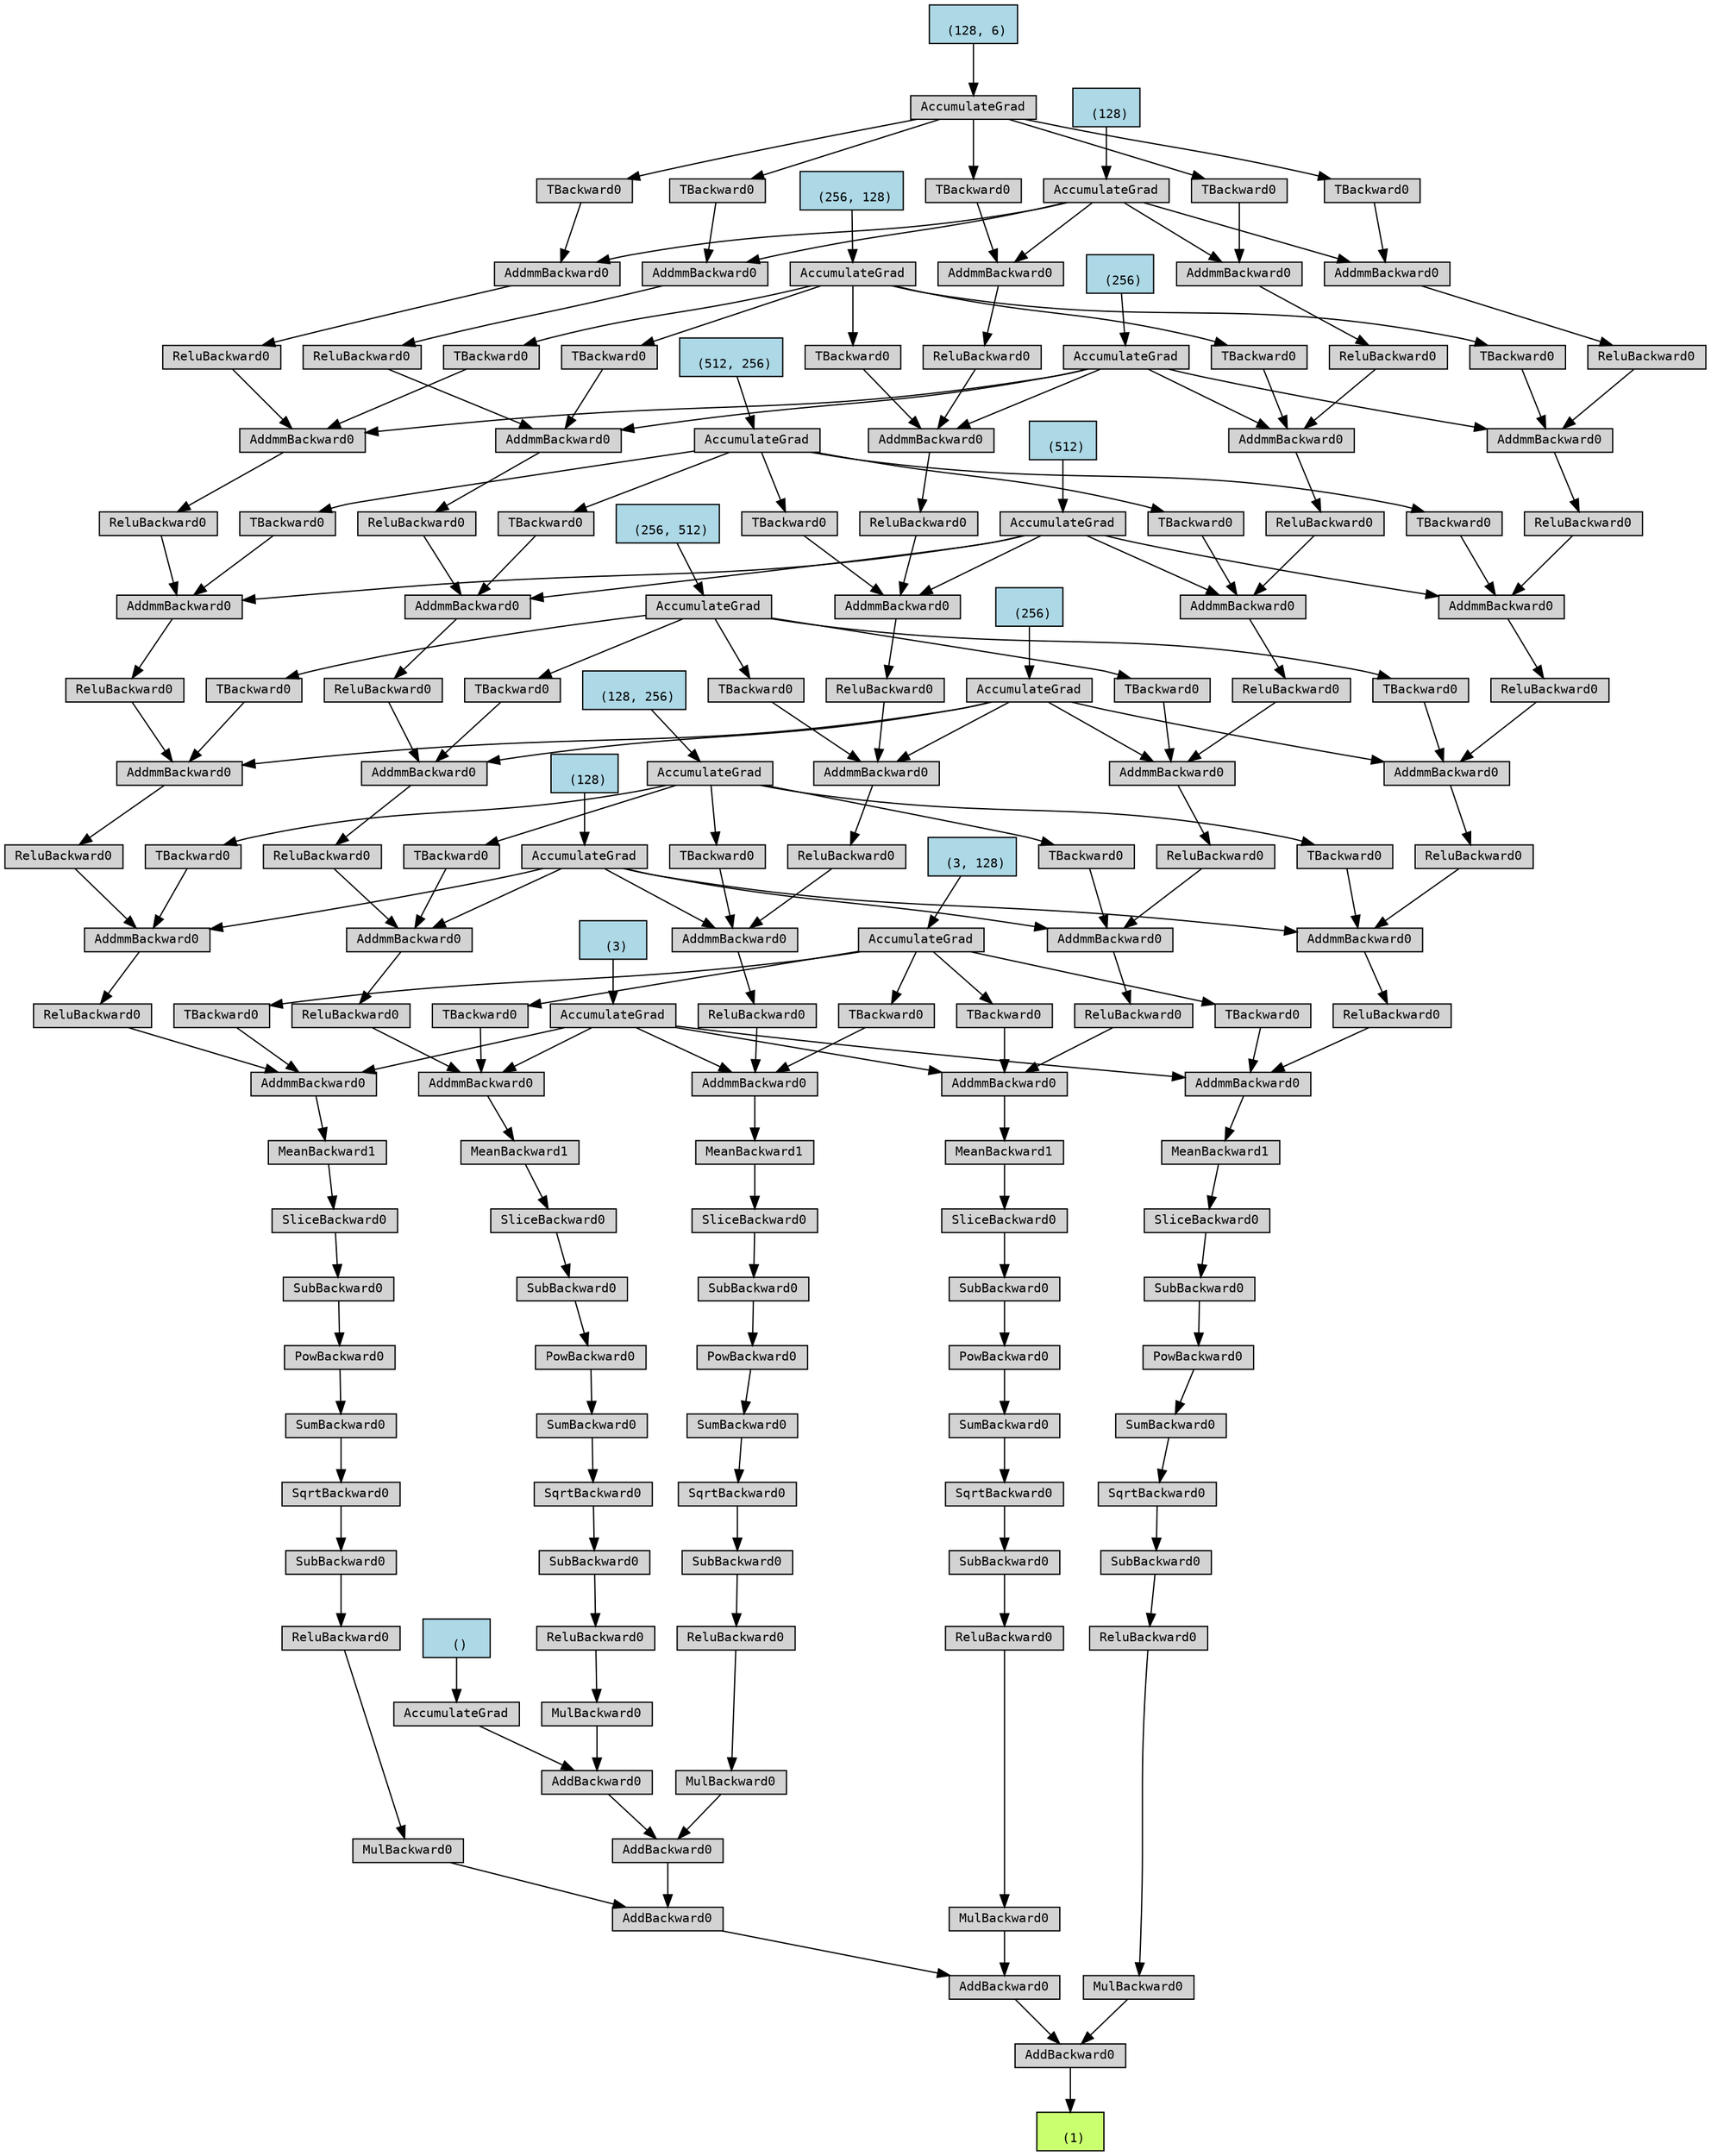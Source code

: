 digraph {
	graph [size="55.65,55.65"]
	node [align=left fontname=monospace fontsize=10 height=0.2 ranksep=0.1 shape=box style=filled]
	139755872443648 [label="
 (1)" fillcolor=darkolivegreen1]
	139755872358304 [label=AddBackward0]
	139755872365936 -> 139755872358304
	139755872365936 [label=AddBackward0]
	139755872369872 -> 139755872365936
	139755872369872 [label=AddBackward0]
	139755872518640 -> 139755872369872
	139755872518640 [label=AddBackward0]
	139755872518784 -> 139755872518640
	139755872518784 [label=AddBackward0]
	139755872518928 -> 139755872518784
	139755987561872 [label="
 ()" fillcolor=lightblue]
	139755987561872 -> 139755872518928
	139755872518928 [label=AccumulateGrad]
	139755872518880 -> 139755872518784
	139755872518880 [label=MulBackward0]
	139755872518976 -> 139755872518880
	139755872518976 [label=ReluBackward0]
	139755872519168 -> 139755872518976
	139755872519168 [label=SubBackward0]
	139755872519264 -> 139755872519168
	139755872519264 [label=SqrtBackward0]
	139755872519360 -> 139755872519264
	139755872519360 [label=SumBackward0]
	139755872519456 -> 139755872519360
	139755872519456 [label=PowBackward0]
	139755872519552 -> 139755872519456
	139755872519552 [label=SubBackward0]
	139755872519648 -> 139755872519552
	139755872519648 [label=SliceBackward0]
	139755872519744 -> 139755872519648
	139755872519744 [label=MeanBackward1]
	139755872519840 -> 139755872519744
	139755872519840 [label=AddmmBackward0]
	139756086607152 -> 139755872519840
	139756086629920 [label="
 (3)" fillcolor=lightblue]
	139756086629920 -> 139756086607152
	139756086607152 [label=AccumulateGrad]
	139755872519936 -> 139755872519840
	139755872519936 [label=ReluBackward0]
	139755872519984 -> 139755872519936
	139755872519984 [label=AddmmBackward0]
	139756086606480 -> 139755872519984
	139756086629760 [label="
 (128)" fillcolor=lightblue]
	139756086629760 -> 139756086606480
	139756086606480 [label=AccumulateGrad]
	139755872520176 -> 139755872519984
	139755872520176 [label=ReluBackward0]
	139755872520224 -> 139755872520176
	139755872520224 [label=AddmmBackward0]
	139756086597888 -> 139755872520224
	139756086629680 [label="
 (256)" fillcolor=lightblue]
	139756086629680 -> 139756086597888
	139756086597888 [label=AccumulateGrad]
	139755872520416 -> 139755872520224
	139755872520416 [label=ReluBackward0]
	139755872520464 -> 139755872520416
	139755872520464 [label=AddmmBackward0]
	139756086597600 -> 139755872520464
	139756086629440 [label="
 (512)" fillcolor=lightblue]
	139756086629440 -> 139756086597600
	139756086597600 [label=AccumulateGrad]
	139755872520656 -> 139755872520464
	139755872520656 [label=ReluBackward0]
	139755872520704 -> 139755872520656
	139755872520704 [label=AddmmBackward0]
	139756086597264 -> 139755872520704
	139755986077392 [label="
 (256)" fillcolor=lightblue]
	139755986077392 -> 139756086597264
	139756086597264 [label=AccumulateGrad]
	139755872520896 -> 139755872520704
	139755872520896 [label=ReluBackward0]
	139755872520944 -> 139755872520896
	139755872520944 [label=AddmmBackward0]
	139756086604944 -> 139755872520944
	139755986079632 [label="
 (128)" fillcolor=lightblue]
	139755986079632 -> 139756086604944
	139756086604944 [label=AccumulateGrad]
	139755872521136 -> 139755872520944
	139755872521136 [label=TBackward0]
	139756086604752 -> 139755872521136
	139756086252768 [label="
 (128, 6)" fillcolor=lightblue]
	139756086252768 -> 139756086604752
	139756086604752 [label=AccumulateGrad]
	139755872520848 -> 139755872520704
	139755872520848 [label=TBackward0]
	139756086604560 -> 139755872520848
	139755986483568 [label="
 (256, 128)" fillcolor=lightblue]
	139755986483568 -> 139756086604560
	139756086604560 [label=AccumulateGrad]
	139755872520608 -> 139755872520464
	139755872520608 [label=TBackward0]
	139756086605040 -> 139755872520608
	139755988848048 [label="
 (512, 256)" fillcolor=lightblue]
	139755988848048 -> 139756086605040
	139756086605040 [label=AccumulateGrad]
	139755872520368 -> 139755872520224
	139755872520368 [label=TBackward0]
	139756086597216 -> 139755872520368
	139756086629520 [label="
 (256, 512)" fillcolor=lightblue]
	139756086629520 -> 139756086597216
	139756086597216 [label=AccumulateGrad]
	139755872520128 -> 139755872519984
	139755872520128 [label=TBackward0]
	139756086605760 -> 139755872520128
	139756086629600 [label="
 (128, 256)" fillcolor=lightblue]
	139756086629600 -> 139756086605760
	139756086605760 [label=AccumulateGrad]
	139755872519888 -> 139755872519840
	139755872519888 [label=TBackward0]
	139756086606048 -> 139755872519888
	139756086629840 [label="
 (3, 128)" fillcolor=lightblue]
	139756086629840 -> 139756086606048
	139756086606048 [label=AccumulateGrad]
	139755872518736 -> 139755872518640
	139755872518736 [label=MulBackward0]
	139755872519120 -> 139755872518736
	139755872519120 [label=ReluBackward0]
	139755872519312 -> 139755872519120
	139755872519312 [label=SubBackward0]
	139755872519504 -> 139755872519312
	139755872519504 [label=SqrtBackward0]
	139755872519696 -> 139755872519504
	139755872519696 [label=SumBackward0]
	139755872519072 -> 139755872519696
	139755872519072 [label=PowBackward0]
	139755872521280 -> 139755872519072
	139755872521280 [label=SubBackward0]
	139755872520080 -> 139755872521280
	139755872520080 [label=SliceBackward0]
	139755872520320 -> 139755872520080
	139755872520320 [label=MeanBackward1]
	139755872520560 -> 139755872520320
	139755872520560 [label=AddmmBackward0]
	139756086607152 -> 139755872520560
	139755872520800 -> 139755872520560
	139755872520800 [label=ReluBackward0]
	139755872521232 -> 139755872520800
	139755872521232 [label=AddmmBackward0]
	139756086606480 -> 139755872521232
	139755872521328 -> 139755872521232
	139755872521328 [label=ReluBackward0]
	139755872521472 -> 139755872521328
	139755872521472 [label=AddmmBackward0]
	139756086597888 -> 139755872521472
	139755872521568 -> 139755872521472
	139755872521568 [label=ReluBackward0]
	139755872521712 -> 139755872521568
	139755872521712 [label=AddmmBackward0]
	139756086597600 -> 139755872521712
	139755872521808 -> 139755872521712
	139755872521808 [label=ReluBackward0]
	139755872521952 -> 139755872521808
	139755872521952 [label=AddmmBackward0]
	139756086597264 -> 139755872521952
	139755872522048 -> 139755872521952
	139755872522048 [label=ReluBackward0]
	139755872522192 -> 139755872522048
	139755872522192 [label=AddmmBackward0]
	139756086604944 -> 139755872522192
	139755872522288 -> 139755872522192
	139755872522288 [label=TBackward0]
	139756086604752 -> 139755872522288
	139755872522000 -> 139755872521952
	139755872522000 [label=TBackward0]
	139756086604560 -> 139755872522000
	139755872521760 -> 139755872521712
	139755872521760 [label=TBackward0]
	139756086605040 -> 139755872521760
	139755872521520 -> 139755872521472
	139755872521520 [label=TBackward0]
	139756086597216 -> 139755872521520
	139755872521184 -> 139755872521232
	139755872521184 [label=TBackward0]
	139756086605760 -> 139755872521184
	139755872520752 -> 139755872520560
	139755872520752 [label=TBackward0]
	139756086606048 -> 139755872520752
	139755872518448 -> 139755872369872
	139755872518448 [label=MulBackward0]
	139755872519216 -> 139755872518448
	139755872519216 [label=ReluBackward0]
	139755872519600 -> 139755872519216
	139755872519600 [label=SubBackward0]
	139755872521040 -> 139755872519600
	139755872521040 [label=SqrtBackward0]
	139755872520272 -> 139755872521040
	139755872520272 [label=SumBackward0]
	139755872518832 -> 139755872520272
	139755872518832 [label=PowBackward0]
	139755872520992 -> 139755872518832
	139755872520992 [label=SubBackward0]
	139755872521376 -> 139755872520992
	139755872521376 [label=SliceBackward0]
	139755872521616 -> 139755872521376
	139755872521616 [label=MeanBackward1]
	139755872521856 -> 139755872521616
	139755872521856 [label=AddmmBackward0]
	139756086607152 -> 139755872521856
	139755872522240 -> 139755872521856
	139755872522240 [label=ReluBackward0]
	139755872522096 -> 139755872522240
	139755872522096 [label=AddmmBackward0]
	139756086606480 -> 139755872522096
	139755872522480 -> 139755872522096
	139755872522480 [label=ReluBackward0]
	139755872522624 -> 139755872522480
	139755872522624 [label=AddmmBackward0]
	139756086597888 -> 139755872522624
	139755872522720 -> 139755872522624
	139755872522720 [label=ReluBackward0]
	139755872522864 -> 139755872522720
	139755872522864 [label=AddmmBackward0]
	139756086597600 -> 139755872522864
	139755872522960 -> 139755872522864
	139755872522960 [label=ReluBackward0]
	139755872523104 -> 139755872522960
	139755872523104 [label=AddmmBackward0]
	139756086597264 -> 139755872523104
	139755872523200 -> 139755872523104
	139755872523200 [label=ReluBackward0]
	139755872523344 -> 139755872523200
	139755872523344 [label=AddmmBackward0]
	139756086604944 -> 139755872523344
	139755872523440 -> 139755872523344
	139755872523440 [label=TBackward0]
	139756086604752 -> 139755872523440
	139755872523152 -> 139755872523104
	139755872523152 [label=TBackward0]
	139756086604560 -> 139755872523152
	139755872522912 -> 139755872522864
	139755872522912 [label=TBackward0]
	139756086605040 -> 139755872522912
	139755872522672 -> 139755872522624
	139755872522672 [label=TBackward0]
	139756086597216 -> 139755872522672
	139755872522432 -> 139755872522096
	139755872522432 [label=TBackward0]
	139756086605760 -> 139755872522432
	139755872521904 -> 139755872521856
	139755872521904 [label=TBackward0]
	139756086606048 -> 139755872521904
	139755872518496 -> 139755872365936
	139755872518496 [label=MulBackward0]
	139755872519408 -> 139755872518496
	139755872519408 [label=ReluBackward0]
	139755872520032 -> 139755872519408
	139755872520032 [label=SubBackward0]
	139755872522384 -> 139755872520032
	139755872522384 [label=SqrtBackward0]
	139755872521424 -> 139755872522384
	139755872521424 [label=SumBackward0]
	139755872518208 -> 139755872521424
	139755872518208 [label=PowBackward0]
	139755872522144 -> 139755872518208
	139755872522144 [label=SubBackward0]
	139755872522528 -> 139755872522144
	139755872522528 [label=SliceBackward0]
	139755872522768 -> 139755872522528
	139755872522768 [label=MeanBackward1]
	139755872523008 -> 139755872522768
	139755872523008 [label=AddmmBackward0]
	139756086607152 -> 139755872523008
	139755872523392 -> 139755872523008
	139755872523392 [label=ReluBackward0]
	139755872523248 -> 139755872523392
	139755872523248 [label=AddmmBackward0]
	139756086606480 -> 139755872523248
	139755872523632 -> 139755872523248
	139755872523632 [label=ReluBackward0]
	139755872523776 -> 139755872523632
	139755872523776 [label=AddmmBackward0]
	139756086597888 -> 139755872523776
	139755872523872 -> 139755872523776
	139755872523872 [label=ReluBackward0]
	139755872524016 -> 139755872523872
	139755872524016 [label=AddmmBackward0]
	139756086597600 -> 139755872524016
	139755872362480 -> 139755872524016
	139755872362480 [label=ReluBackward0]
	139755872370496 -> 139755872362480
	139755872370496 [label=AddmmBackward0]
	139756086597264 -> 139755872370496
	139755872370400 -> 139755872370496
	139755872370400 [label=ReluBackward0]
	139755872370304 -> 139755872370400
	139755872370304 [label=AddmmBackward0]
	139756086604944 -> 139755872370304
	139755872362048 -> 139755872370304
	139755872362048 [label=TBackward0]
	139756086604752 -> 139755872362048
	139755872370448 -> 139755872370496
	139755872370448 [label=TBackward0]
	139756086604560 -> 139755872370448
	139755872370640 -> 139755872524016
	139755872370640 [label=TBackward0]
	139756086605040 -> 139755872370640
	139755872523824 -> 139755872523776
	139755872523824 [label=TBackward0]
	139756086597216 -> 139755872523824
	139755872523584 -> 139755872523248
	139755872523584 [label=TBackward0]
	139756086605760 -> 139755872523584
	139755872523056 -> 139755872523008
	139755872523056 [label=TBackward0]
	139756086606048 -> 139755872523056
	139755872369824 -> 139755872358304
	139755872369824 [label=MulBackward0]
	139755872362432 -> 139755872369824
	139755872362432 [label=ReluBackward0]
	139755872370256 -> 139755872362432
	139755872370256 [label=SubBackward0]
	139755872370208 -> 139755872370256
	139755872370208 [label=SqrtBackward0]
	139755872361952 -> 139755872370208
	139755872361952 [label=SumBackward0]
	139755872361808 -> 139755872361952
	139755872361808 [label=PowBackward0]
	139755872369920 -> 139755872361808
	139755872369920 [label=SubBackward0]
	139755872361568 -> 139755872369920
	139755872361568 [label=SliceBackward0]
	139755872369680 -> 139755872361568
	139755872369680 [label=MeanBackward1]
	139755872369584 -> 139755872369680
	139755872369584 [label=AddmmBackward0]
	139756086607152 -> 139755872369584
	139755872369536 -> 139755872369584
	139755872369536 [label=ReluBackward0]
	139755872361232 -> 139755872369536
	139755872361232 [label=AddmmBackward0]
	139756086606480 -> 139755872361232
	139755872369344 -> 139755872361232
	139755872369344 [label=ReluBackward0]
	139755872360992 -> 139755872369344
	139755872360992 [label=AddmmBackward0]
	139756086597888 -> 139755872360992
	139755872360944 -> 139755872360992
	139755872360944 [label=ReluBackward0]
	139755872360800 -> 139755872360944
	139755872360800 [label=AddmmBackward0]
	139756086597600 -> 139755872360800
	139755872360704 -> 139755872360800
	139755872360704 [label=ReluBackward0]
	139755872368720 -> 139755872360704
	139755872368720 [label=AddmmBackward0]
	139756086597264 -> 139755872368720
	139755872360464 -> 139755872368720
	139755872360464 [label=ReluBackward0]
	139755872360224 -> 139755872360464
	139755872360224 [label=AddmmBackward0]
	139756086604944 -> 139755872360224
	139755872360128 -> 139755872360224
	139755872360128 [label=TBackward0]
	139756086604752 -> 139755872360128
	139755872360512 -> 139755872368720
	139755872360512 [label=TBackward0]
	139756086604560 -> 139755872360512
	139755872360752 -> 139755872360800
	139755872360752 [label=TBackward0]
	139756086605040 -> 139755872360752
	139755872369152 -> 139755872360992
	139755872369152 [label=TBackward0]
	139756086597216 -> 139755872369152
	139755872369392 -> 139755872361232
	139755872369392 [label=TBackward0]
	139756086605760 -> 139755872369392
	139755872361376 -> 139755872369584
	139755872361376 [label=TBackward0]
	139756086606048 -> 139755872361376
	139755872358304 -> 139755872443648
}
